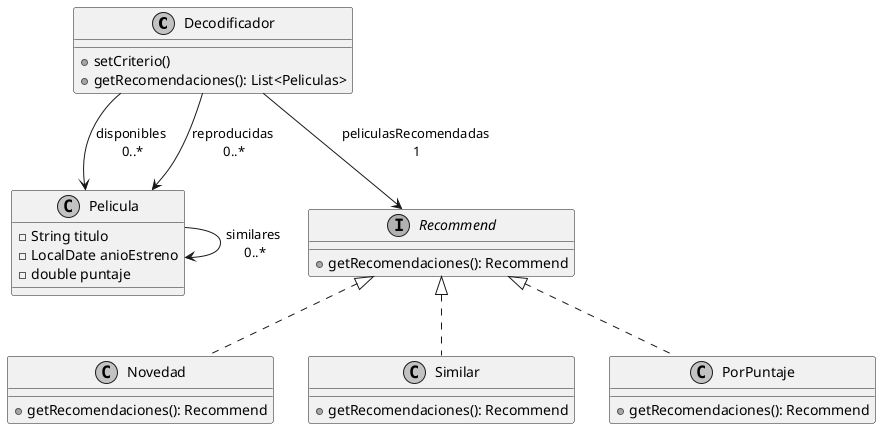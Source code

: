 @startuml ej4
skinparam Monochrome true
skinparam classAttributeIconSize 0 //para que los modificadores aparezcan como expresiones

class Decodificador{
 +setCriterio()
 +getRecomendaciones(): List<Peliculas>
}

Decodificador --> Pelicula : disponibles \n0..*
Decodificador --> Pelicula : reproducidas \n0..*
Decodificador --> Recommend : peliculasRecomendadas \n1

class Pelicula{
 -String titulo
 -LocalDate anioEstreno
 -double puntaje
}

Pelicula --> Pelicula : similares \n0..*

interface Recommend{
 +getRecomendaciones(): Recommend
}

class Novedad{
 +getRecomendaciones(): Recommend
}

class Similar{
 +getRecomendaciones(): Recommend
}

class PorPuntaje{
 +getRecomendaciones(): Recommend
}

Recommend <|.. Novedad
Recommend <|.. Similar
Recommend <|.. PorPuntaje
@enduml